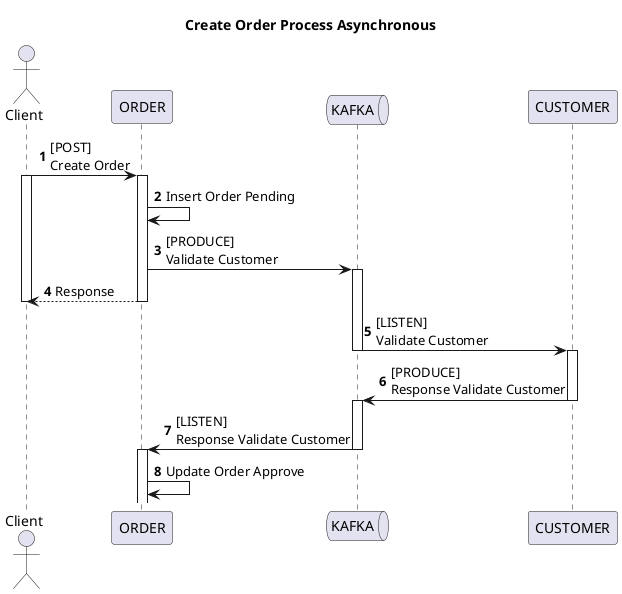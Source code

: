@startuml

title Create Order Process Asynchronous
autonumber

actor Client as client
participant ORDER
queue KAFKA
participant CUSTOMER

client -> ORDER : [POST]\nCreate Order
activate client
activate ORDER
ORDER -> ORDER : Insert Order Pending
ORDER -> KAFKA : [PRODUCE]\nValidate Customer
activate KAFKA
ORDER --> client : Response
deactivate ORDER
deactivate client

KAFKA -> CUSTOMER : [LISTEN]\nValidate Customer
deactivate KAFKA
activate CUSTOMER

CUSTOMER -> KAFKA : [PRODUCE]\nResponse Validate Customer
deactivate CUSTOMER
activate KAFKA

KAFKA -> ORDER : [LISTEN]\nResponse Validate Customer
deactivate KAFKA
activate ORDER
ORDER -> ORDER : Update Order Approve

@enduml